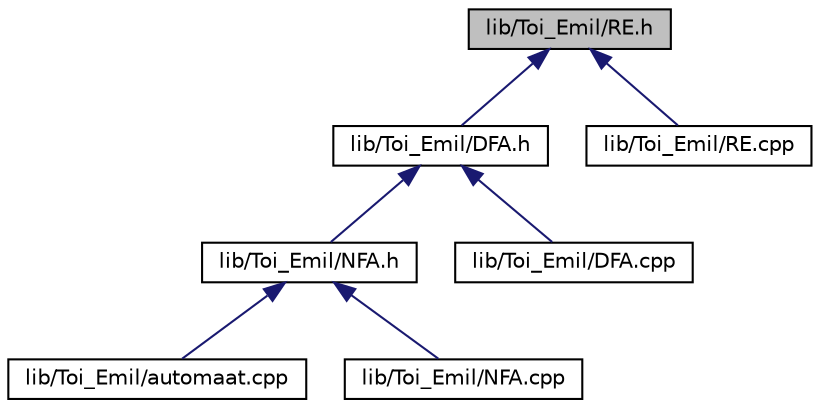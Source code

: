 digraph "lib/Toi_Emil/RE.h"
{
 // LATEX_PDF_SIZE
  edge [fontname="Helvetica",fontsize="10",labelfontname="Helvetica",labelfontsize="10"];
  node [fontname="Helvetica",fontsize="10",shape=record];
  Node1 [label="lib/Toi_Emil/RE.h",height=0.2,width=0.4,color="black", fillcolor="grey75", style="filled", fontcolor="black",tooltip=" "];
  Node1 -> Node2 [dir="back",color="midnightblue",fontsize="10",style="solid",fontname="Helvetica"];
  Node2 [label="lib/Toi_Emil/DFA.h",height=0.2,width=0.4,color="black", fillcolor="white", style="filled",URL="$lib_2Toi__Emil_2DFA_8h.html",tooltip=" "];
  Node2 -> Node3 [dir="back",color="midnightblue",fontsize="10",style="solid",fontname="Helvetica"];
  Node3 [label="lib/Toi_Emil/NFA.h",height=0.2,width=0.4,color="black", fillcolor="white", style="filled",URL="$lib_2Toi__Emil_2NFA_8h.html",tooltip=" "];
  Node3 -> Node4 [dir="back",color="midnightblue",fontsize="10",style="solid",fontname="Helvetica"];
  Node4 [label="lib/Toi_Emil/automaat.cpp",height=0.2,width=0.4,color="black", fillcolor="white", style="filled",URL="$automaat_8cpp.html",tooltip=" "];
  Node3 -> Node5 [dir="back",color="midnightblue",fontsize="10",style="solid",fontname="Helvetica"];
  Node5 [label="lib/Toi_Emil/NFA.cpp",height=0.2,width=0.4,color="black", fillcolor="white", style="filled",URL="$lib_2Toi__Emil_2NFA_8cpp.html",tooltip=" "];
  Node2 -> Node6 [dir="back",color="midnightblue",fontsize="10",style="solid",fontname="Helvetica"];
  Node6 [label="lib/Toi_Emil/DFA.cpp",height=0.2,width=0.4,color="black", fillcolor="white", style="filled",URL="$lib_2Toi__Emil_2DFA_8cpp.html",tooltip=" "];
  Node1 -> Node7 [dir="back",color="midnightblue",fontsize="10",style="solid",fontname="Helvetica"];
  Node7 [label="lib/Toi_Emil/RE.cpp",height=0.2,width=0.4,color="black", fillcolor="white", style="filled",URL="$lib_2Toi__Emil_2RE_8cpp.html",tooltip=" "];
}
